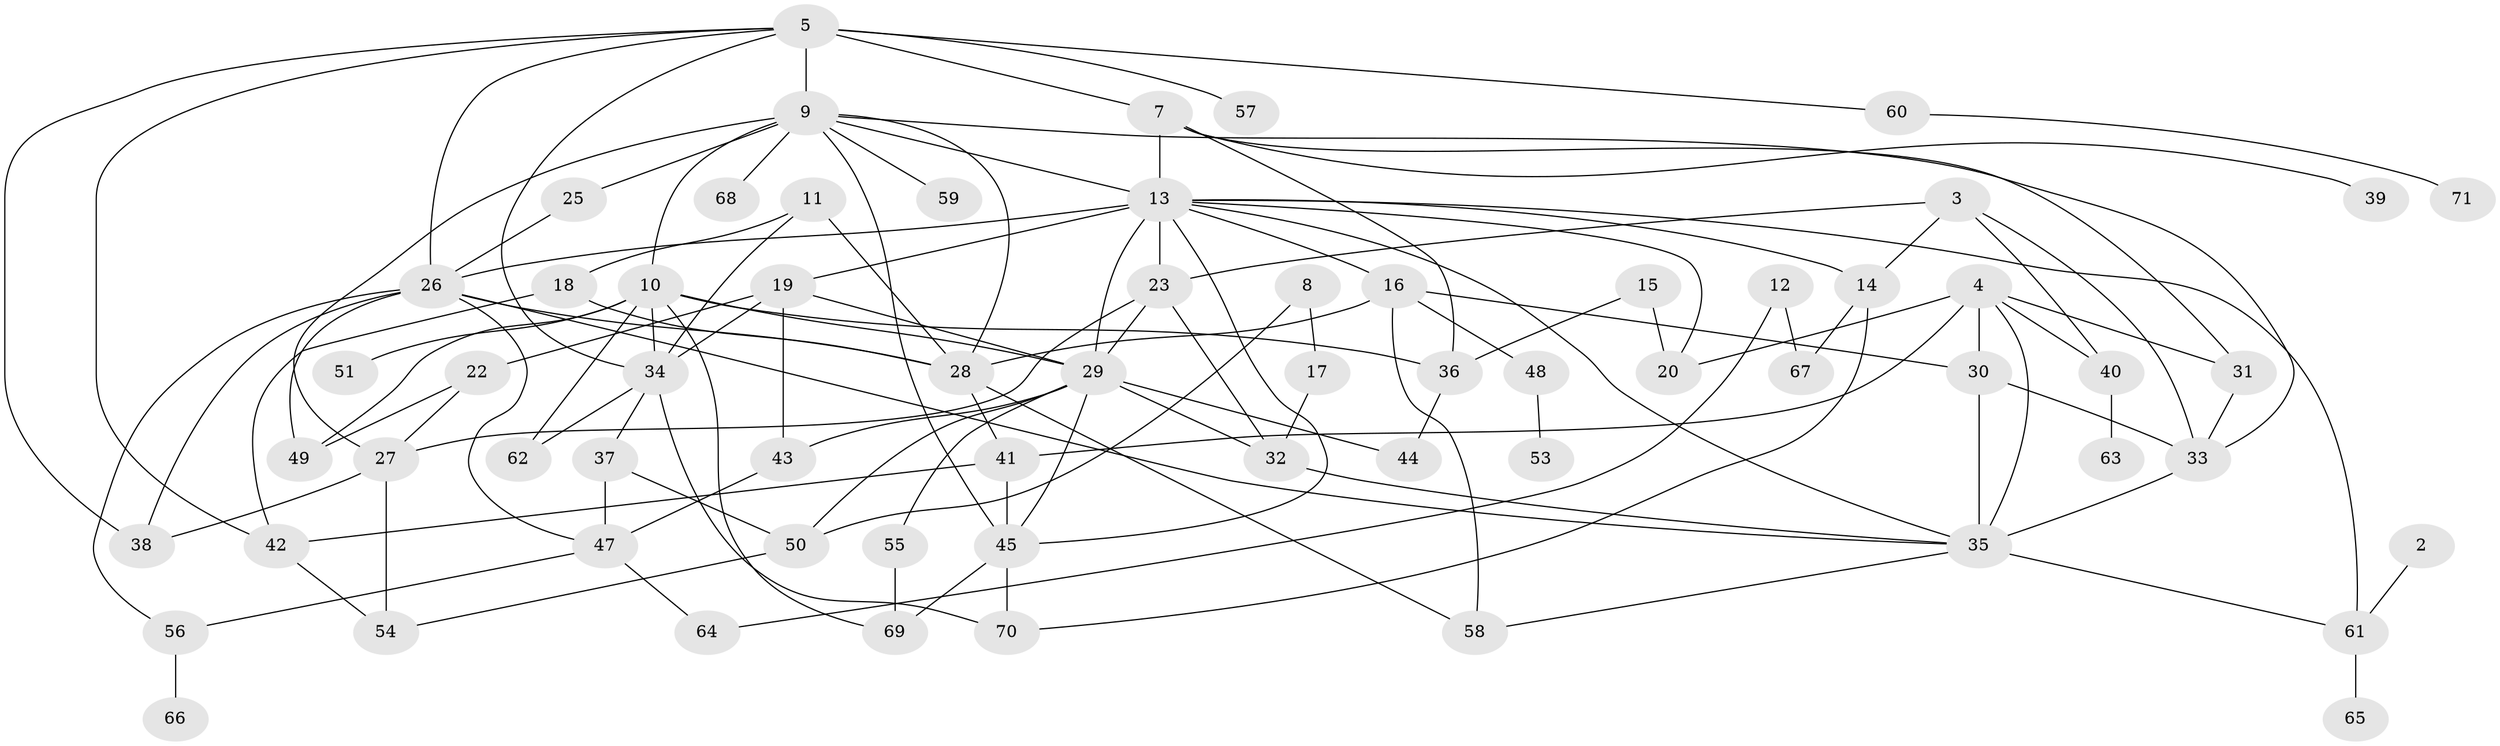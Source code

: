 // original degree distribution, {1: 0.13380281690140844, 4: 0.14084507042253522, 5: 0.09859154929577464, 3: 0.21830985915492956, 2: 0.323943661971831, 7: 0.028169014084507043, 0: 0.028169014084507043, 6: 0.028169014084507043}
// Generated by graph-tools (version 1.1) at 2025/33/03/09/25 02:33:54]
// undirected, 65 vertices, 121 edges
graph export_dot {
graph [start="1"]
  node [color=gray90,style=filled];
  2;
  3;
  4;
  5;
  7;
  8;
  9;
  10;
  11;
  12;
  13;
  14;
  15;
  16;
  17;
  18;
  19;
  20;
  22;
  23;
  25;
  26;
  27;
  28;
  29;
  30;
  31;
  32;
  33;
  34;
  35;
  36;
  37;
  38;
  39;
  40;
  41;
  42;
  43;
  44;
  45;
  47;
  48;
  49;
  50;
  51;
  53;
  54;
  55;
  56;
  57;
  58;
  59;
  60;
  61;
  62;
  63;
  64;
  65;
  66;
  67;
  68;
  69;
  70;
  71;
  2 -- 61 [weight=1.0];
  3 -- 14 [weight=1.0];
  3 -- 23 [weight=1.0];
  3 -- 33 [weight=1.0];
  3 -- 40 [weight=1.0];
  4 -- 20 [weight=2.0];
  4 -- 30 [weight=1.0];
  4 -- 31 [weight=1.0];
  4 -- 35 [weight=1.0];
  4 -- 40 [weight=1.0];
  4 -- 41 [weight=1.0];
  5 -- 7 [weight=1.0];
  5 -- 9 [weight=2.0];
  5 -- 26 [weight=1.0];
  5 -- 34 [weight=1.0];
  5 -- 38 [weight=1.0];
  5 -- 42 [weight=1.0];
  5 -- 57 [weight=1.0];
  5 -- 60 [weight=1.0];
  7 -- 13 [weight=2.0];
  7 -- 31 [weight=1.0];
  7 -- 36 [weight=1.0];
  7 -- 39 [weight=1.0];
  8 -- 17 [weight=1.0];
  8 -- 50 [weight=1.0];
  9 -- 10 [weight=1.0];
  9 -- 13 [weight=1.0];
  9 -- 25 [weight=1.0];
  9 -- 27 [weight=1.0];
  9 -- 28 [weight=1.0];
  9 -- 33 [weight=1.0];
  9 -- 45 [weight=1.0];
  9 -- 59 [weight=1.0];
  9 -- 68 [weight=1.0];
  10 -- 29 [weight=1.0];
  10 -- 34 [weight=1.0];
  10 -- 36 [weight=1.0];
  10 -- 49 [weight=1.0];
  10 -- 51 [weight=1.0];
  10 -- 62 [weight=1.0];
  10 -- 69 [weight=1.0];
  11 -- 18 [weight=1.0];
  11 -- 28 [weight=1.0];
  11 -- 34 [weight=1.0];
  12 -- 64 [weight=1.0];
  12 -- 67 [weight=1.0];
  13 -- 14 [weight=1.0];
  13 -- 16 [weight=1.0];
  13 -- 19 [weight=1.0];
  13 -- 20 [weight=1.0];
  13 -- 23 [weight=2.0];
  13 -- 26 [weight=2.0];
  13 -- 29 [weight=3.0];
  13 -- 35 [weight=1.0];
  13 -- 45 [weight=1.0];
  13 -- 61 [weight=1.0];
  14 -- 67 [weight=1.0];
  14 -- 70 [weight=1.0];
  15 -- 20 [weight=1.0];
  15 -- 36 [weight=1.0];
  16 -- 28 [weight=1.0];
  16 -- 30 [weight=1.0];
  16 -- 48 [weight=1.0];
  16 -- 58 [weight=1.0];
  17 -- 32 [weight=1.0];
  18 -- 28 [weight=1.0];
  18 -- 42 [weight=1.0];
  19 -- 22 [weight=1.0];
  19 -- 29 [weight=1.0];
  19 -- 34 [weight=1.0];
  19 -- 43 [weight=1.0];
  22 -- 27 [weight=2.0];
  22 -- 49 [weight=1.0];
  23 -- 27 [weight=1.0];
  23 -- 29 [weight=1.0];
  23 -- 32 [weight=1.0];
  25 -- 26 [weight=1.0];
  26 -- 28 [weight=1.0];
  26 -- 35 [weight=1.0];
  26 -- 38 [weight=1.0];
  26 -- 47 [weight=1.0];
  26 -- 49 [weight=1.0];
  26 -- 56 [weight=1.0];
  27 -- 38 [weight=1.0];
  27 -- 54 [weight=1.0];
  28 -- 41 [weight=1.0];
  28 -- 58 [weight=1.0];
  29 -- 32 [weight=1.0];
  29 -- 43 [weight=2.0];
  29 -- 44 [weight=1.0];
  29 -- 45 [weight=1.0];
  29 -- 50 [weight=1.0];
  29 -- 55 [weight=1.0];
  30 -- 33 [weight=1.0];
  30 -- 35 [weight=2.0];
  31 -- 33 [weight=1.0];
  32 -- 35 [weight=1.0];
  33 -- 35 [weight=1.0];
  34 -- 37 [weight=1.0];
  34 -- 62 [weight=1.0];
  34 -- 70 [weight=1.0];
  35 -- 58 [weight=1.0];
  35 -- 61 [weight=1.0];
  36 -- 44 [weight=1.0];
  37 -- 47 [weight=1.0];
  37 -- 50 [weight=1.0];
  40 -- 63 [weight=1.0];
  41 -- 42 [weight=1.0];
  41 -- 45 [weight=1.0];
  42 -- 54 [weight=1.0];
  43 -- 47 [weight=1.0];
  45 -- 69 [weight=1.0];
  45 -- 70 [weight=1.0];
  47 -- 56 [weight=1.0];
  47 -- 64 [weight=1.0];
  48 -- 53 [weight=1.0];
  50 -- 54 [weight=1.0];
  55 -- 69 [weight=1.0];
  56 -- 66 [weight=1.0];
  60 -- 71 [weight=1.0];
  61 -- 65 [weight=1.0];
}
